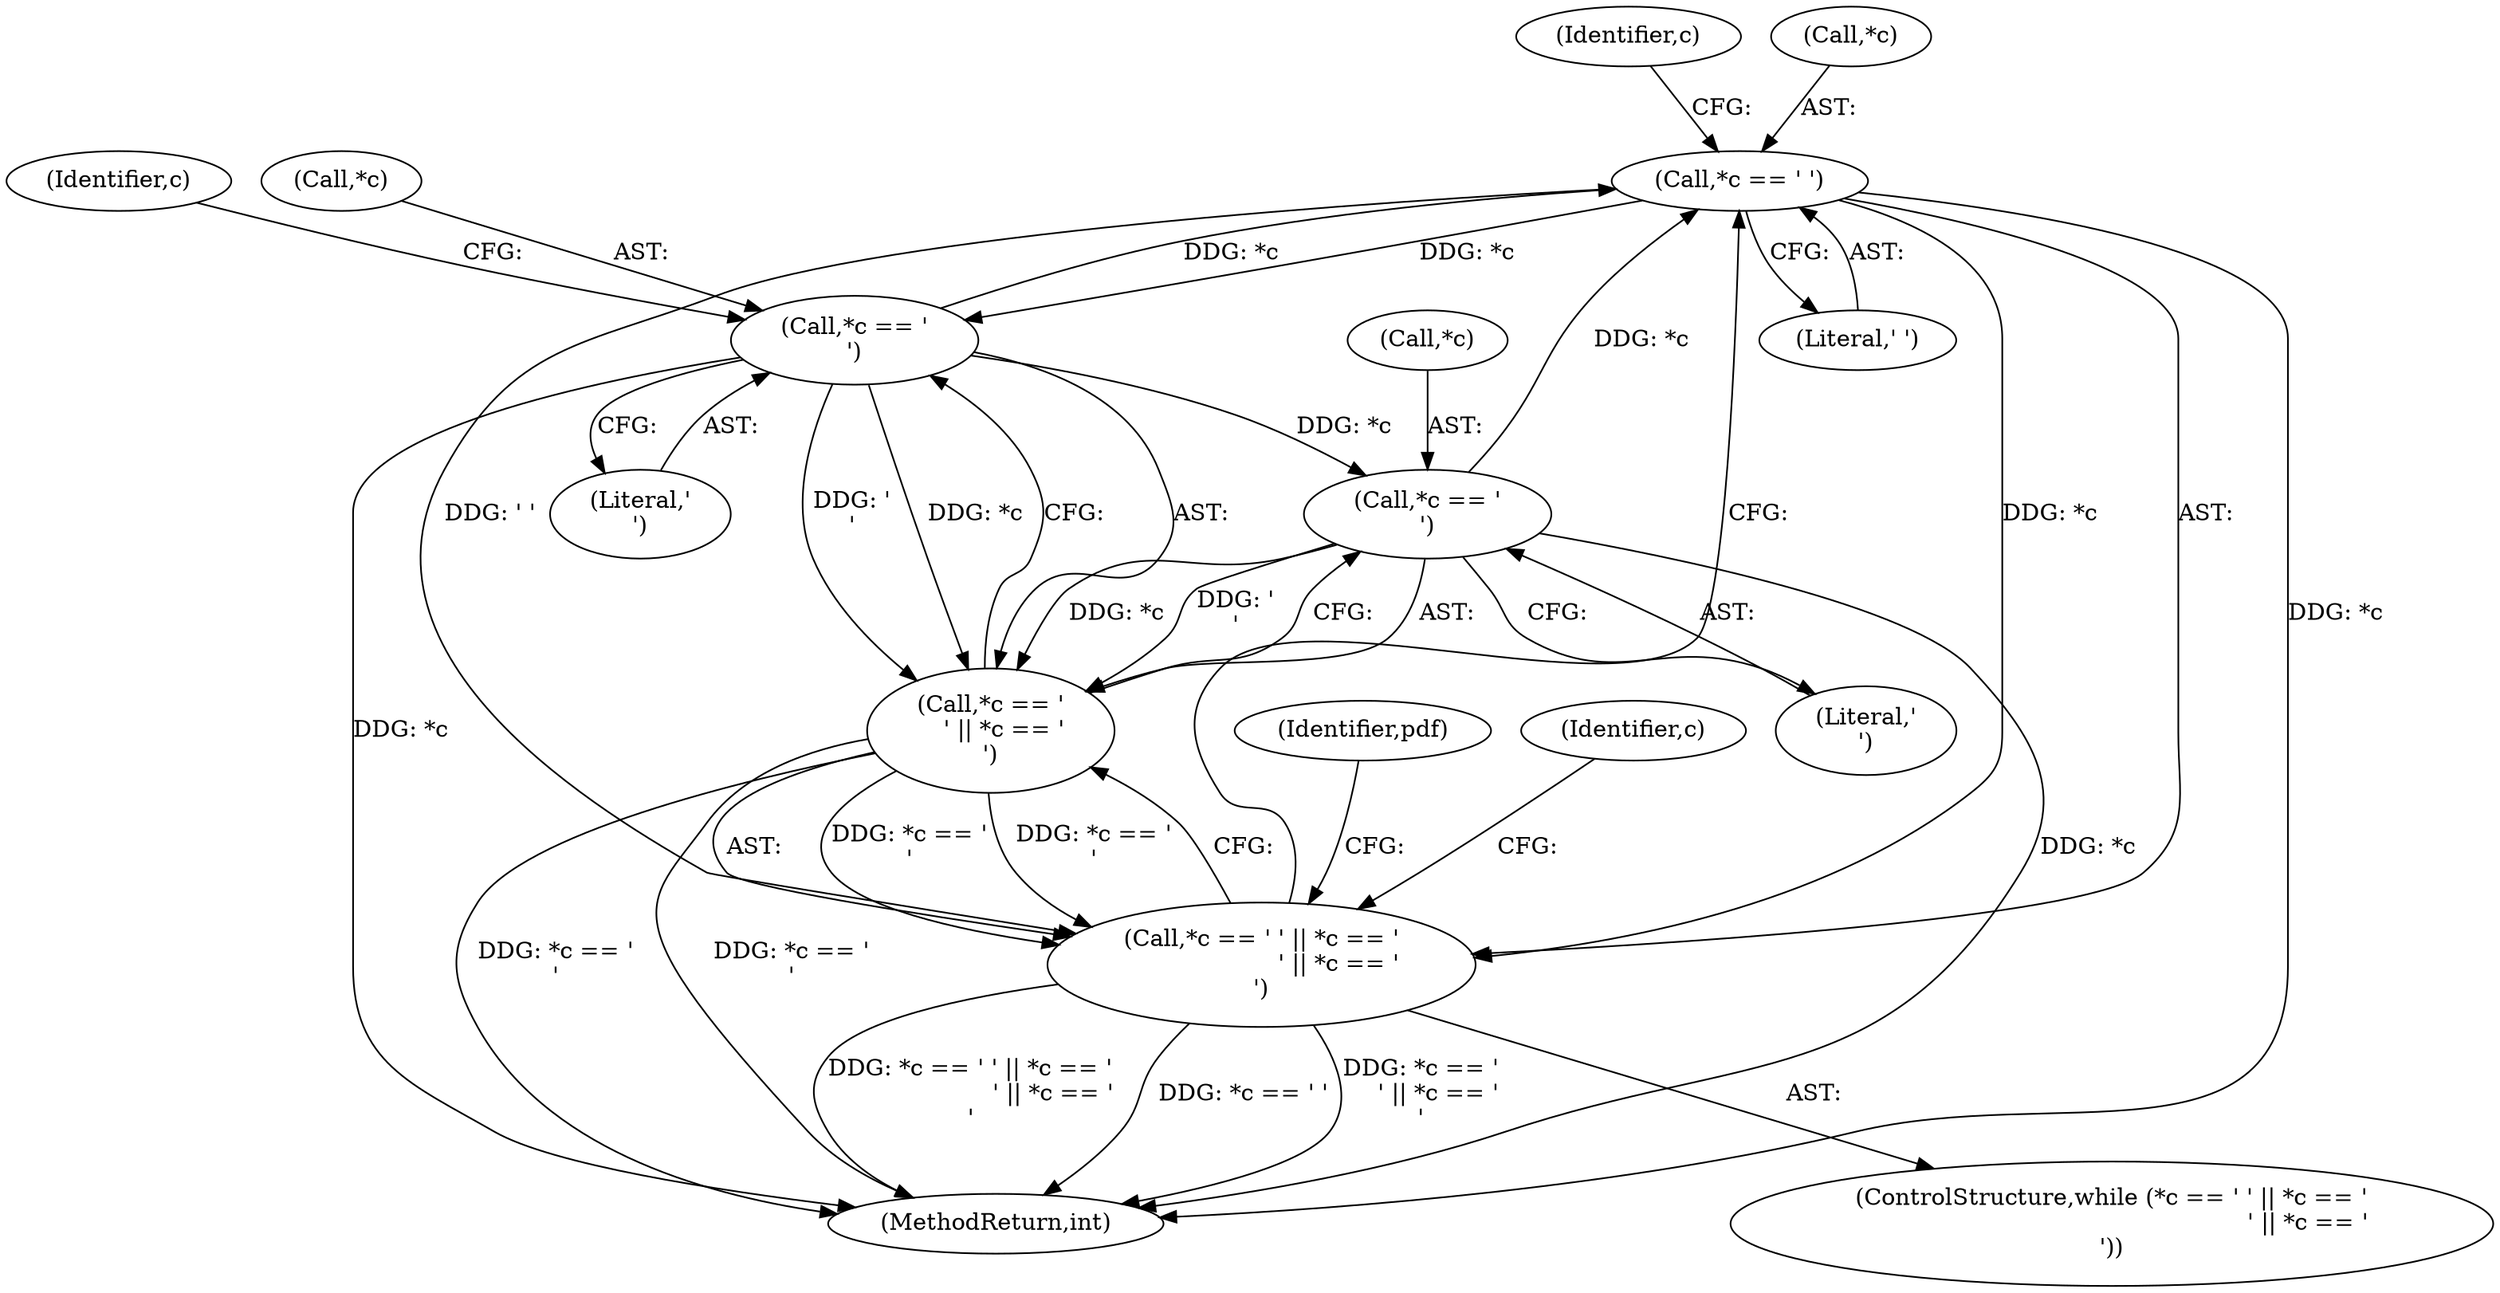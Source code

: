 digraph "0_pdfresurrect_0c4120fffa3dffe97b95c486a120eded82afe8a6_7@pointer" {
"1000251" [label="(Call,*c == ' ')"];
"1000256" [label="(Call,*c == '\n')"];
"1000251" [label="(Call,*c == ' ')"];
"1000260" [label="(Call,*c == '\r')"];
"1000250" [label="(Call,*c == ' ' || *c == '\n' || *c == '\r')"];
"1000255" [label="(Call,*c == '\n' || *c == '\r')"];
"1000258" [label="(Identifier,c)"];
"1000261" [label="(Call,*c)"];
"1000251" [label="(Call,*c == ' ')"];
"1000250" [label="(Call,*c == ' ' || *c == '\n' || *c == '\r')"];
"1000270" [label="(Identifier,pdf)"];
"1000394" [label="(MethodReturn,int)"];
"1000252" [label="(Call,*c)"];
"1000262" [label="(Identifier,c)"];
"1000265" [label="(Identifier,c)"];
"1000255" [label="(Call,*c == '\n' || *c == '\r')"];
"1000254" [label="(Literal,' ')"];
"1000257" [label="(Call,*c)"];
"1000260" [label="(Call,*c == '\r')"];
"1000256" [label="(Call,*c == '\n')"];
"1000263" [label="(Literal,'\r')"];
"1000249" [label="(ControlStructure,while (*c == ' ' || *c == '\n' || *c == '\r'))"];
"1000259" [label="(Literal,'\n')"];
"1000251" -> "1000250"  [label="AST: "];
"1000251" -> "1000254"  [label="CFG: "];
"1000252" -> "1000251"  [label="AST: "];
"1000254" -> "1000251"  [label="AST: "];
"1000258" -> "1000251"  [label="CFG: "];
"1000250" -> "1000251"  [label="CFG: "];
"1000251" -> "1000394"  [label="DDG: *c"];
"1000251" -> "1000250"  [label="DDG: *c"];
"1000251" -> "1000250"  [label="DDG: ' '"];
"1000256" -> "1000251"  [label="DDG: *c"];
"1000260" -> "1000251"  [label="DDG: *c"];
"1000251" -> "1000256"  [label="DDG: *c"];
"1000256" -> "1000255"  [label="AST: "];
"1000256" -> "1000259"  [label="CFG: "];
"1000257" -> "1000256"  [label="AST: "];
"1000259" -> "1000256"  [label="AST: "];
"1000262" -> "1000256"  [label="CFG: "];
"1000255" -> "1000256"  [label="CFG: "];
"1000256" -> "1000394"  [label="DDG: *c"];
"1000256" -> "1000255"  [label="DDG: *c"];
"1000256" -> "1000255"  [label="DDG: '\n'"];
"1000256" -> "1000260"  [label="DDG: *c"];
"1000260" -> "1000255"  [label="AST: "];
"1000260" -> "1000263"  [label="CFG: "];
"1000261" -> "1000260"  [label="AST: "];
"1000263" -> "1000260"  [label="AST: "];
"1000255" -> "1000260"  [label="CFG: "];
"1000260" -> "1000394"  [label="DDG: *c"];
"1000260" -> "1000255"  [label="DDG: *c"];
"1000260" -> "1000255"  [label="DDG: '\r'"];
"1000250" -> "1000249"  [label="AST: "];
"1000250" -> "1000255"  [label="CFG: "];
"1000255" -> "1000250"  [label="AST: "];
"1000265" -> "1000250"  [label="CFG: "];
"1000270" -> "1000250"  [label="CFG: "];
"1000250" -> "1000394"  [label="DDG: *c == ' '"];
"1000250" -> "1000394"  [label="DDG: *c == '\n' || *c == '\r'"];
"1000250" -> "1000394"  [label="DDG: *c == ' ' || *c == '\n' || *c == '\r'"];
"1000255" -> "1000250"  [label="DDG: *c == '\n'"];
"1000255" -> "1000250"  [label="DDG: *c == '\r'"];
"1000255" -> "1000394"  [label="DDG: *c == '\r'"];
"1000255" -> "1000394"  [label="DDG: *c == '\n'"];
}
